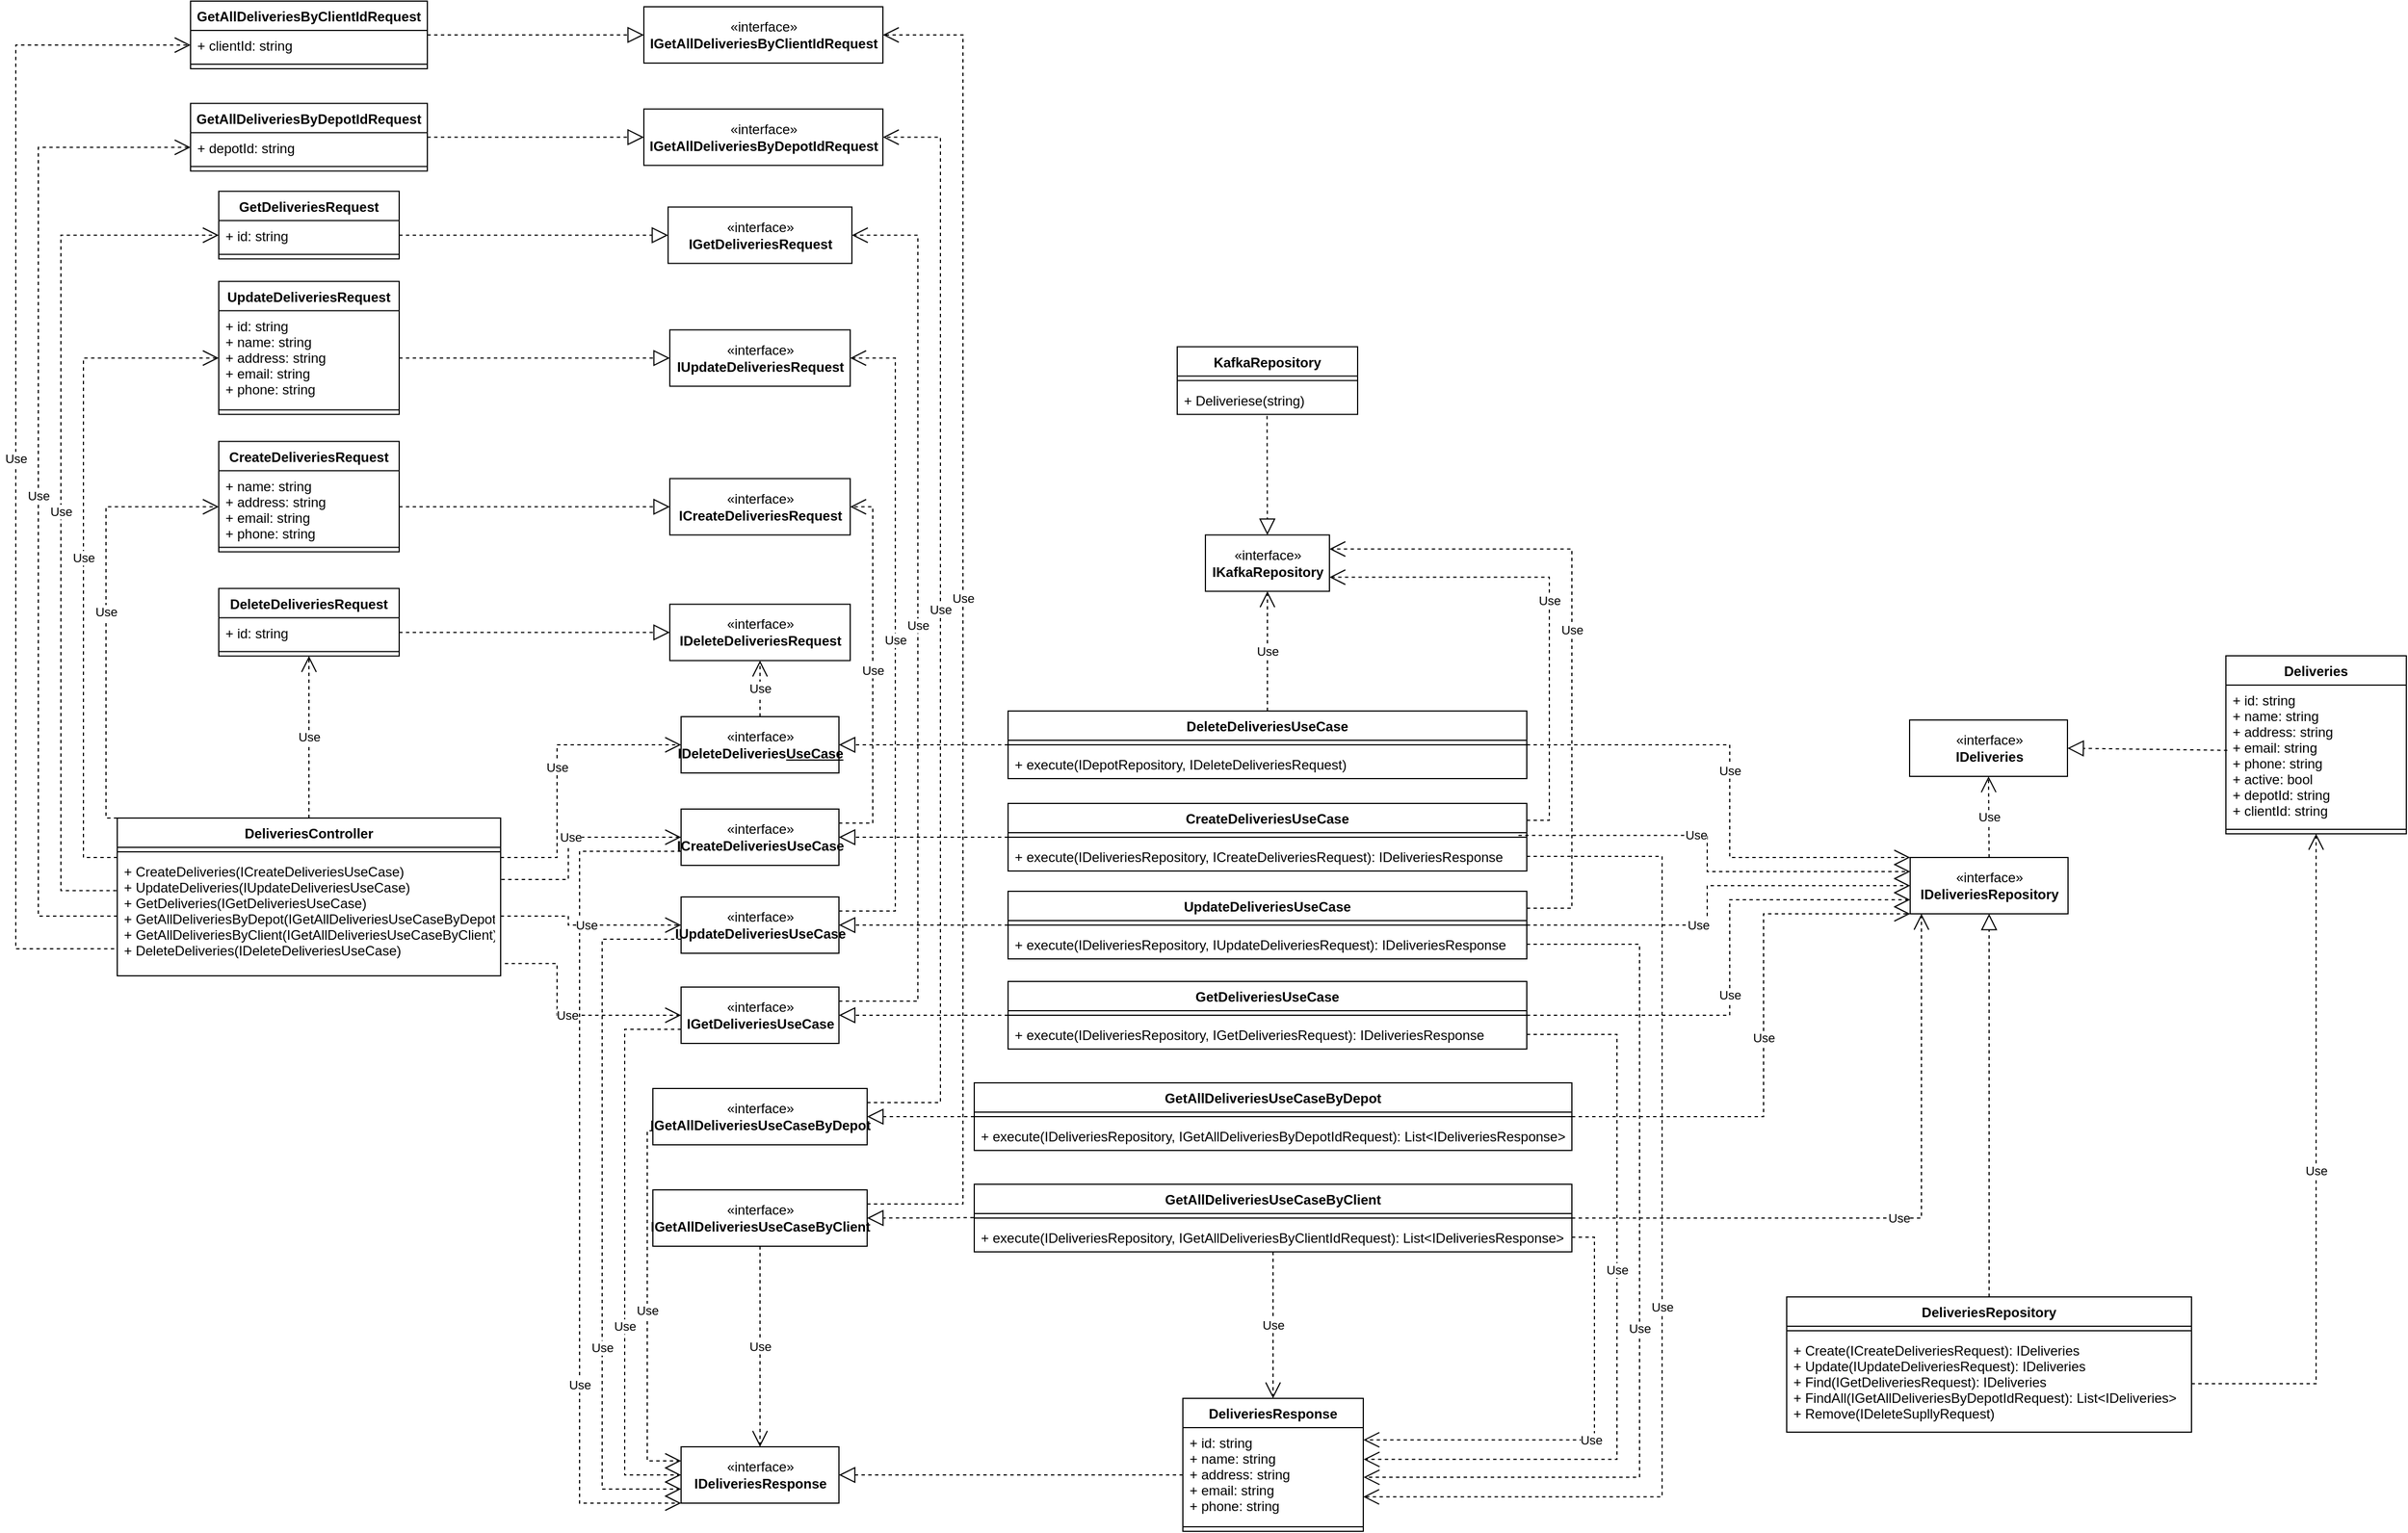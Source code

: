 <mxfile version="17.4.2" type="device"><diagram id="R9wGF6cqfLT7qbF-v_ny" name="Page-1"><mxGraphModel dx="3384" dy="4405" grid="1" gridSize="10" guides="1" tooltips="1" connect="1" arrows="1" fold="1" page="1" pageScale="1" pageWidth="827" pageHeight="1169" math="0" shadow="0"><root><mxCell id="0"/><mxCell id="1" parent="0"/><mxCell id="oBY4pIVmb3Fh3txqAVTj-1" value="" style="endArrow=block;dashed=1;endFill=0;endSize=12;html=1;rounded=0;exitX=0;exitY=0.5;exitDx=0;exitDy=0;entryX=1;entryY=0.5;entryDx=0;entryDy=0;" edge="1" parent="1" source="oBY4pIVmb3Fh3txqAVTj-48" target="oBY4pIVmb3Fh3txqAVTj-2"><mxGeometry width="160" relative="1" as="geometry"><mxPoint x="-690" y="-1157" as="sourcePoint"/><mxPoint x="-260" y="-950" as="targetPoint"/></mxGeometry></mxCell><mxCell id="oBY4pIVmb3Fh3txqAVTj-2" value="«interface»&lt;br&gt;&lt;b&gt;IDeliveriesResponse&lt;/b&gt;" style="html=1;" vertex="1" parent="1"><mxGeometry x="-890" y="-1127" width="140" height="50" as="geometry"/></mxCell><mxCell id="oBY4pIVmb3Fh3txqAVTj-3" value="" style="endArrow=block;dashed=1;endFill=0;endSize=12;html=1;rounded=0;" edge="1" parent="1" source="oBY4pIVmb3Fh3txqAVTj-10" target="oBY4pIVmb3Fh3txqAVTj-21"><mxGeometry width="160" relative="1" as="geometry"><mxPoint x="-320" y="-1560" as="sourcePoint"/><mxPoint x="-160" y="-1560" as="targetPoint"/></mxGeometry></mxCell><mxCell id="oBY4pIVmb3Fh3txqAVTj-4" value="" style="endArrow=block;dashed=1;endFill=0;endSize=12;html=1;rounded=0;" edge="1" parent="1" source="oBY4pIVmb3Fh3txqAVTj-7" target="oBY4pIVmb3Fh3txqAVTj-20"><mxGeometry width="160" relative="1" as="geometry"><mxPoint x="-670" y="-1600" as="sourcePoint"/><mxPoint x="-510" y="-1600" as="targetPoint"/></mxGeometry></mxCell><mxCell id="oBY4pIVmb3Fh3txqAVTj-5" value="" style="endArrow=block;dashed=1;endFill=0;endSize=12;html=1;rounded=0;" edge="1" parent="1" source="oBY4pIVmb3Fh3txqAVTj-13" target="oBY4pIVmb3Fh3txqAVTj-22"><mxGeometry width="160" relative="1" as="geometry"><mxPoint x="-320" y="-1560" as="sourcePoint"/><mxPoint x="-160" y="-1560" as="targetPoint"/></mxGeometry></mxCell><mxCell id="oBY4pIVmb3Fh3txqAVTj-6" value="" style="endArrow=block;dashed=1;endFill=0;endSize=12;html=1;rounded=0;" edge="1" parent="1" source="oBY4pIVmb3Fh3txqAVTj-16" target="oBY4pIVmb3Fh3txqAVTj-23"><mxGeometry width="160" relative="1" as="geometry"><mxPoint x="-320" y="-1560" as="sourcePoint"/><mxPoint x="-160" y="-1560" as="targetPoint"/></mxGeometry></mxCell><mxCell id="oBY4pIVmb3Fh3txqAVTj-7" value="CreateDeliveriesUseCase" style="swimlane;fontStyle=1;align=center;verticalAlign=top;childLayout=stackLayout;horizontal=1;startSize=26;horizontalStack=0;resizeParent=1;resizeParentMax=0;resizeLast=0;collapsible=1;marginBottom=0;" vertex="1" parent="1"><mxGeometry x="-600" y="-1698" width="460" height="60" as="geometry"/></mxCell><mxCell id="oBY4pIVmb3Fh3txqAVTj-8" value="" style="line;strokeWidth=1;fillColor=none;align=left;verticalAlign=middle;spacingTop=-1;spacingLeft=3;spacingRight=3;rotatable=0;labelPosition=right;points=[];portConstraint=eastwest;" vertex="1" parent="oBY4pIVmb3Fh3txqAVTj-7"><mxGeometry y="26" width="460" height="8" as="geometry"/></mxCell><mxCell id="oBY4pIVmb3Fh3txqAVTj-9" value="+ execute(IDeliveriesRepository, ICreateDeliveriesRequest): IDeliveriesResponse" style="text;strokeColor=none;fillColor=none;align=left;verticalAlign=top;spacingLeft=4;spacingRight=4;overflow=hidden;rotatable=0;points=[[0,0.5],[1,0.5]];portConstraint=eastwest;" vertex="1" parent="oBY4pIVmb3Fh3txqAVTj-7"><mxGeometry y="34" width="460" height="26" as="geometry"/></mxCell><mxCell id="oBY4pIVmb3Fh3txqAVTj-10" value="UpdateDeliveriesUseCase" style="swimlane;fontStyle=1;align=center;verticalAlign=top;childLayout=stackLayout;horizontal=1;startSize=26;horizontalStack=0;resizeParent=1;resizeParentMax=0;resizeLast=0;collapsible=1;marginBottom=0;" vertex="1" parent="1"><mxGeometry x="-600" y="-1620" width="460" height="60" as="geometry"/></mxCell><mxCell id="oBY4pIVmb3Fh3txqAVTj-11" value="" style="line;strokeWidth=1;fillColor=none;align=left;verticalAlign=middle;spacingTop=-1;spacingLeft=3;spacingRight=3;rotatable=0;labelPosition=right;points=[];portConstraint=eastwest;" vertex="1" parent="oBY4pIVmb3Fh3txqAVTj-10"><mxGeometry y="26" width="460" height="8" as="geometry"/></mxCell><mxCell id="oBY4pIVmb3Fh3txqAVTj-12" value="+ execute(IDeliveriesRepository, IUpdateDeliveriesRequest): IDeliveriesResponse" style="text;strokeColor=none;fillColor=none;align=left;verticalAlign=top;spacingLeft=4;spacingRight=4;overflow=hidden;rotatable=0;points=[[0,0.5],[1,0.5]];portConstraint=eastwest;" vertex="1" parent="oBY4pIVmb3Fh3txqAVTj-10"><mxGeometry y="34" width="460" height="26" as="geometry"/></mxCell><mxCell id="oBY4pIVmb3Fh3txqAVTj-13" value="GetDeliveriesUseCase" style="swimlane;fontStyle=1;align=center;verticalAlign=top;childLayout=stackLayout;horizontal=1;startSize=26;horizontalStack=0;resizeParent=1;resizeParentMax=0;resizeLast=0;collapsible=1;marginBottom=0;" vertex="1" parent="1"><mxGeometry x="-600" y="-1540" width="460" height="60" as="geometry"/></mxCell><mxCell id="oBY4pIVmb3Fh3txqAVTj-14" value="" style="line;strokeWidth=1;fillColor=none;align=left;verticalAlign=middle;spacingTop=-1;spacingLeft=3;spacingRight=3;rotatable=0;labelPosition=right;points=[];portConstraint=eastwest;" vertex="1" parent="oBY4pIVmb3Fh3txqAVTj-13"><mxGeometry y="26" width="460" height="8" as="geometry"/></mxCell><mxCell id="oBY4pIVmb3Fh3txqAVTj-15" value="+ execute(IDeliveriesRepository, IGetDeliveriesRequest): IDeliveriesResponse" style="text;strokeColor=none;fillColor=none;align=left;verticalAlign=top;spacingLeft=4;spacingRight=4;overflow=hidden;rotatable=0;points=[[0,0.5],[1,0.5]];portConstraint=eastwest;" vertex="1" parent="oBY4pIVmb3Fh3txqAVTj-13"><mxGeometry y="34" width="460" height="26" as="geometry"/></mxCell><mxCell id="oBY4pIVmb3Fh3txqAVTj-16" value="DeleteDeliveriesUseCase" style="swimlane;fontStyle=1;align=center;verticalAlign=top;childLayout=stackLayout;horizontal=1;startSize=26;horizontalStack=0;resizeParent=1;resizeParentMax=0;resizeLast=0;collapsible=1;marginBottom=0;" vertex="1" parent="1"><mxGeometry x="-600" y="-1780" width="460" height="60" as="geometry"/></mxCell><mxCell id="oBY4pIVmb3Fh3txqAVTj-17" value="" style="line;strokeWidth=1;fillColor=none;align=left;verticalAlign=middle;spacingTop=-1;spacingLeft=3;spacingRight=3;rotatable=0;labelPosition=right;points=[];portConstraint=eastwest;" vertex="1" parent="oBY4pIVmb3Fh3txqAVTj-16"><mxGeometry y="26" width="460" height="8" as="geometry"/></mxCell><mxCell id="oBY4pIVmb3Fh3txqAVTj-18" value="+ execute(IDepotRepository, IDeleteDeliveriesRequest)" style="text;strokeColor=none;fillColor=none;align=left;verticalAlign=top;spacingLeft=4;spacingRight=4;overflow=hidden;rotatable=0;points=[[0,0.5],[1,0.5]];portConstraint=eastwest;" vertex="1" parent="oBY4pIVmb3Fh3txqAVTj-16"><mxGeometry y="34" width="460" height="26" as="geometry"/></mxCell><mxCell id="oBY4pIVmb3Fh3txqAVTj-19" value="&lt;span style=&quot;color: rgba(0 , 0 , 0 , 0) ; font-family: monospace ; font-size: 0px&quot;&gt;%3CmxGraphModel%3E%3Croot%3E%3CmxCell%20id%3D%220%22%2F%3E%3CmxCell%20id%3D%221%22%20parent%3D%220%22%2F%3E%3CmxCell%20id%3D%222%22%20value%3D%22%C2%ABinterface%C2%BB%26lt%3Bbr%26gt%3B%26lt%3Bb%26gt%3BICreateDeliveriesRequest%26lt%3B%2Fb%26gt%3B%22%20style%3D%22html%3D1%3B%22%20vertex%3D%221%22%20parent%3D%221%22%3E%3CmxGeometry%20x%3D%22-1110%22%20y%3D%22-2160%22%20width%3D%22140%22%20height%3D%2250%22%20as%3D%22geometry%22%2F%3E%3C%2FmxCell%3E%3CmxCell%20id%3D%223%22%20value%3D%22%C2%ABinterface%C2%BB%26lt%3Bbr%26gt%3B%26lt%3Bb%26gt%3BIGetDeliveriesRequest%26lt%3B%2Fb%26gt%3B%22%20style%3D%22html%3D1%3B%22%20vertex%3D%221%22%20parent%3D%221%22%3E%3CmxGeometry%20x%3D%22-1110%22%20y%3D%22-2040%22%20width%3D%22140%22%20height%3D%2250%22%20as%3D%22geometry%22%2F%3E%3C%2FmxCell%3E%3CmxCell%20id%3D%224%22%20value%3D%22%C2%ABinterface%C2%BB%26lt%3Bbr%26gt%3B%26lt%3Bb%26gt%3BIUpdateDeliveriesR%26lt%3B%2Fb%26gt%3B%26lt%3Bspan%20style%3D%26quot%3Bcolor%3A%20rgba(0%20%2C%200%20%2C%200%20%2C%200)%20%3B%20font-family%3A%20monospace%20%3B%20font-size%3A%200px%26quot%3B%26gt%3B%253CmxGraphModel%253E%253Croot%253E%253CmxCell%2520id%253D%25220%2522%252F%253E%253CmxCell%2520id%253D%25221%2522%2520parent%253D%25220%2522%252F%253E%253CmxCell%2520id%253D%25222%2522%2520value%253D%2522%25C2%25ABinterface%25C2%25BB%2526lt%253Bbr%2526gt%253B%2526lt%253Bb%2526gt%253BICreateDeliveriesRequest%2526lt%253B%252Fb%2526gt%253B%2522%2520style%253D%2522html%253D1%253B%2522%2520vertex%253D%25221%2522%2520parent%253D%25221%2522%253E%253CmxGeometry%2520x%253D%2522-790%2522%2520y%253D%2522-1310%2522%2520width%253D%2522140%2522%2520height%253D%252250%2522%2520as%253D%2522geometry%2522%252F%253E%253C%252FmxCell%253E%253C%252Froot%253E%253C%252FmxGraphModel%253E%26lt%3B%2Fspan%26gt%3B%26lt%3Bb%26gt%3B%26lt%3Bbr%26gt%3Bequest%26lt%3B%2Fb%26gt%3B%22%20style%3D%22html%3D1%3B%22%20vertex%3D%221%22%20parent%3D%221%22%3E%3CmxGeometry%20x%3D%22-1110%22%20y%3D%22-2100%22%20width%3D%22140%22%20height%3D%2250%22%20as%3D%22geometry%22%2F%3E%3C%2FmxCell%3E%3CmxCell%20id%3D%225%22%20value%3D%22%C2%ABinterface%C2%BB%26lt%3Bbr%26gt%3B%26lt%3Bb%26gt%3BIDeleteDeliveriesRequest%26lt%3B%2Fb%26gt%3B%22%20style%3D%22html%3D1%3B%22%20vertex%3D%221%22%20parent%3D%221%22%3E%3CmxGeometry%20x%3D%22-1110%22%20y%3D%22-1980%22%20width%3D%22140%22%20height%3D%2250%22%20as%3D%22geometry%22%2F%3E%3C%2FmxCell%3E%3C%2Froot%3E%3C%2FmxGraphModel%3E&lt;/span&gt;" style="html=1;strokeColor=none;resizeWidth=1;resizeHeight=1;fillColor=none;part=1;connectable=0;allowArrows=0;deletable=0;" vertex="1" parent="1"><mxGeometry x="-930" y="-1790" width="230.0" height="224" as="geometry"><mxPoint y="30" as="offset"/></mxGeometry></mxCell><mxCell id="oBY4pIVmb3Fh3txqAVTj-20" value="«interface»&lt;br&gt;&lt;b&gt;ICreateDeliveriesUseCase&lt;/b&gt;" style="html=1;" vertex="1" parent="1"><mxGeometry x="-890" y="-1693" width="140" height="50" as="geometry"/></mxCell><mxCell id="oBY4pIVmb3Fh3txqAVTj-21" value="«interface»&lt;br&gt;&lt;b&gt;IUpdateDeliveriesUseCase&lt;/b&gt;&lt;span style=&quot;color: rgba(0 , 0 , 0 , 0) ; font-family: monospace ; font-size: 0px&quot;&gt;%3CmxGraphModel%3E%3Croot%3E%3CmxCell%20id%3D%220%22%2F%3E%3CmxCell%20id%3D%221%22%20parent%3D%220%22%2F%3E%3CmxCell%20id%3D%222%22%20value%3D%22%C2%ABinterface%C2%BB%26lt%3Bbr%26gt%3B%26lt%3Bb%26gt%3BICreateDeliveriesRequest%26lt%3B%2Fb%26gt%3B%22%20style%3D%22html%3D1%3B%22%20vertex%3D%221%22%20parent%3D%221%22%3E%3CmxGeometry%20x%3D%22-790%22%20y%3D%22-1310%22%20width%3D%22140%22%20height%3D%2250%22%20as%3D%22geometry%22%2F%3E%3C%2FmxCell%3E%3C%2Froot%3E%3C%2FmxGraphMom&lt;/span&gt;&lt;b&gt;&lt;br&gt;&lt;/b&gt;" style="html=1;" vertex="1" parent="1"><mxGeometry x="-890" y="-1615" width="140" height="50" as="geometry"/></mxCell><mxCell id="oBY4pIVmb3Fh3txqAVTj-22" value="«interface»&lt;br&gt;&lt;b&gt;IGetDeliveriesUseCase&lt;/b&gt;" style="html=1;" vertex="1" parent="1"><mxGeometry x="-890" y="-1535" width="140" height="50" as="geometry"/></mxCell><mxCell id="oBY4pIVmb3Fh3txqAVTj-23" value="«interface»&lt;br&gt;&lt;b&gt;IDeleteDeliveries&lt;u&gt;UseCase&lt;/u&gt;&lt;/b&gt;" style="html=1;" vertex="1" parent="1"><mxGeometry x="-890" y="-1775" width="140" height="50" as="geometry"/></mxCell><mxCell id="oBY4pIVmb3Fh3txqAVTj-24" value="Use" style="endArrow=open;endSize=12;dashed=1;html=1;rounded=0;exitX=0;exitY=0.75;exitDx=0;exitDy=0;edgeStyle=elbowEdgeStyle;entryX=0;entryY=1;entryDx=0;entryDy=0;" edge="1" parent="1" source="oBY4pIVmb3Fh3txqAVTj-20" target="oBY4pIVmb3Fh3txqAVTj-2"><mxGeometry x="0.485" width="160" relative="1" as="geometry"><mxPoint x="-1170" y="-1640" as="sourcePoint"/><mxPoint x="-920" y="-1250" as="targetPoint"/><Array as="points"><mxPoint x="-980" y="-1610"/><mxPoint x="-970" y="-1390"/><mxPoint x="-900" y="-1210"/><mxPoint x="-920" y="-1420"/><mxPoint x="-910" y="-1660"/><mxPoint x="-900" y="-1680"/><mxPoint x="-890" y="-1560"/></Array><mxPoint as="offset"/></mxGeometry></mxCell><mxCell id="oBY4pIVmb3Fh3txqAVTj-25" value="Use" style="endArrow=open;endSize=12;dashed=1;html=1;rounded=0;exitX=0;exitY=0.75;exitDx=0;exitDy=0;edgeStyle=elbowEdgeStyle;entryX=0;entryY=0.75;entryDx=0;entryDy=0;" edge="1" parent="1" source="oBY4pIVmb3Fh3txqAVTj-21" target="oBY4pIVmb3Fh3txqAVTj-2"><mxGeometry x="0.376" width="160" relative="1" as="geometry"><mxPoint x="-1030" y="-1450" as="sourcePoint"/><mxPoint x="-940" y="-1230" as="targetPoint"/><Array as="points"><mxPoint x="-960" y="-1370"/><mxPoint x="-950" y="-1400"/><mxPoint x="-940" y="-1440"/><mxPoint x="-940" y="-1410"/><mxPoint x="-920" y="-1490"/><mxPoint x="-910" y="-1519"/></Array><mxPoint as="offset"/></mxGeometry></mxCell><mxCell id="oBY4pIVmb3Fh3txqAVTj-26" value="Use" style="endArrow=open;endSize=12;dashed=1;html=1;rounded=0;exitX=0;exitY=0.75;exitDx=0;exitDy=0;edgeStyle=elbowEdgeStyle;entryX=0;entryY=0.5;entryDx=0;entryDy=0;" edge="1" parent="1" source="oBY4pIVmb3Fh3txqAVTj-22" target="oBY4pIVmb3Fh3txqAVTj-2"><mxGeometry x="0.264" width="160" relative="1" as="geometry"><mxPoint x="-1030" y="-1450" as="sourcePoint"/><mxPoint x="-960" y="-1180" as="targetPoint"/><Array as="points"><mxPoint x="-940" y="-1210"/><mxPoint x="-930" y="-1370"/><mxPoint x="-920" y="-1390"/><mxPoint x="-820" y="-1370"/><mxPoint x="-930" y="-1390"/><mxPoint x="-960" y="-1380"/><mxPoint x="-980" y="-1400"/><mxPoint x="-940" y="-1480"/><mxPoint x="-930" y="-1480"/></Array><mxPoint as="offset"/></mxGeometry></mxCell><mxCell id="oBY4pIVmb3Fh3txqAVTj-27" value="Use" style="endArrow=open;endSize=12;dashed=1;html=1;rounded=0;exitX=0.984;exitY=0.3;exitDx=0;exitDy=0;entryX=0;entryY=0.25;entryDx=0;entryDy=0;edgeStyle=elbowEdgeStyle;exitPerimeter=0;" edge="1" parent="1" source="oBY4pIVmb3Fh3txqAVTj-8" target="oBY4pIVmb3Fh3txqAVTj-74"><mxGeometry x="-0.17" width="160" relative="1" as="geometry"><mxPoint x="-320" y="-1650" as="sourcePoint"/><mxPoint x="-160" y="-1650" as="targetPoint"/><Array as="points"><mxPoint x="20" y="-1650"/><mxPoint x="20" y="-1720"/></Array><mxPoint as="offset"/></mxGeometry></mxCell><mxCell id="oBY4pIVmb3Fh3txqAVTj-28" value="Use" style="endArrow=open;endSize=12;dashed=1;html=1;rounded=0;exitX=1;exitY=0.5;exitDx=0;exitDy=0;entryX=0;entryY=0.5;entryDx=0;entryDy=0;edgeStyle=elbowEdgeStyle;" edge="1" parent="1" source="oBY4pIVmb3Fh3txqAVTj-10" target="oBY4pIVmb3Fh3txqAVTj-74"><mxGeometry x="-0.193" width="160" relative="1" as="geometry"><mxPoint x="-310" y="-1640" as="sourcePoint"/><mxPoint x="-150" y="-1640" as="targetPoint"/><Array as="points"><mxPoint x="20" y="-1610"/></Array><mxPoint as="offset"/></mxGeometry></mxCell><mxCell id="oBY4pIVmb3Fh3txqAVTj-29" value="Use" style="endArrow=open;endSize=12;dashed=1;html=1;rounded=0;exitX=1;exitY=0.5;exitDx=0;exitDy=0;entryX=0;entryY=0.75;entryDx=0;entryDy=0;edgeStyle=elbowEdgeStyle;" edge="1" parent="1" source="oBY4pIVmb3Fh3txqAVTj-13" target="oBY4pIVmb3Fh3txqAVTj-74"><mxGeometry x="-0.104" width="160" relative="1" as="geometry"><mxPoint x="-300" y="-1630" as="sourcePoint"/><mxPoint x="-140" y="-1630" as="targetPoint"/><Array as="points"><mxPoint x="40" y="-1540"/><mxPoint x="-10" y="-1620"/><mxPoint x="-260" y="-1620"/></Array><mxPoint as="offset"/></mxGeometry></mxCell><mxCell id="oBY4pIVmb3Fh3txqAVTj-30" value="Use" style="endArrow=open;endSize=12;dashed=1;html=1;rounded=0;edgeStyle=elbowEdgeStyle;exitX=1;exitY=0.5;exitDx=0;exitDy=0;entryX=0;entryY=0;entryDx=0;entryDy=0;" edge="1" parent="1" source="oBY4pIVmb3Fh3txqAVTj-16" target="oBY4pIVmb3Fh3txqAVTj-74"><mxGeometry x="-0.08" width="160" relative="1" as="geometry"><mxPoint x="-280" y="-1550" as="sourcePoint"/><mxPoint x="150" y="-1750" as="targetPoint"/><Array as="points"><mxPoint x="40" y="-1690"/><mxPoint x="30" y="-1560"/></Array><mxPoint as="offset"/></mxGeometry></mxCell><mxCell id="oBY4pIVmb3Fh3txqAVTj-31" value="DeleteDeliveriesRequest" style="swimlane;fontStyle=1;align=center;verticalAlign=top;childLayout=stackLayout;horizontal=1;startSize=26;horizontalStack=0;resizeParent=1;resizeParentMax=0;resizeLast=0;collapsible=1;marginBottom=0;" vertex="1" parent="1"><mxGeometry x="-1300" y="-1888.75" width="160" height="60" as="geometry"/></mxCell><mxCell id="oBY4pIVmb3Fh3txqAVTj-32" value="+ id: string" style="text;strokeColor=none;fillColor=none;align=left;verticalAlign=top;spacingLeft=4;spacingRight=4;overflow=hidden;rotatable=0;points=[[0,0.5],[1,0.5]];portConstraint=eastwest;" vertex="1" parent="oBY4pIVmb3Fh3txqAVTj-31"><mxGeometry y="26" width="160" height="26" as="geometry"/></mxCell><mxCell id="oBY4pIVmb3Fh3txqAVTj-33" value="" style="line;strokeWidth=1;fillColor=none;align=left;verticalAlign=middle;spacingTop=-1;spacingLeft=3;spacingRight=3;rotatable=0;labelPosition=right;points=[];portConstraint=eastwest;" vertex="1" parent="oBY4pIVmb3Fh3txqAVTj-31"><mxGeometry y="52" width="160" height="8" as="geometry"/></mxCell><mxCell id="oBY4pIVmb3Fh3txqAVTj-34" style="edgeStyle=elbowEdgeStyle;rounded=0;orthogonalLoop=1;jettySize=auto;html=1;exitX=0.5;exitY=0;exitDx=0;exitDy=0;" edge="1" parent="1" source="oBY4pIVmb3Fh3txqAVTj-31" target="oBY4pIVmb3Fh3txqAVTj-31"><mxGeometry relative="1" as="geometry"/></mxCell><mxCell id="oBY4pIVmb3Fh3txqAVTj-35" value="GetDeliveriesRequest" style="swimlane;fontStyle=1;align=center;verticalAlign=top;childLayout=stackLayout;horizontal=1;startSize=26;horizontalStack=0;resizeParent=1;resizeParentMax=0;resizeLast=0;collapsible=1;marginBottom=0;" vertex="1" parent="1"><mxGeometry x="-1300" y="-2241.25" width="160" height="60" as="geometry"/></mxCell><mxCell id="oBY4pIVmb3Fh3txqAVTj-36" value="+ id: string" style="text;strokeColor=none;fillColor=none;align=left;verticalAlign=top;spacingLeft=4;spacingRight=4;overflow=hidden;rotatable=0;points=[[0,0.5],[1,0.5]];portConstraint=eastwest;" vertex="1" parent="oBY4pIVmb3Fh3txqAVTj-35"><mxGeometry y="26" width="160" height="26" as="geometry"/></mxCell><mxCell id="oBY4pIVmb3Fh3txqAVTj-37" value="" style="line;strokeWidth=1;fillColor=none;align=left;verticalAlign=middle;spacingTop=-1;spacingLeft=3;spacingRight=3;rotatable=0;labelPosition=right;points=[];portConstraint=eastwest;" vertex="1" parent="oBY4pIVmb3Fh3txqAVTj-35"><mxGeometry y="52" width="160" height="8" as="geometry"/></mxCell><mxCell id="oBY4pIVmb3Fh3txqAVTj-38" value="UpdateDeliveriesRequest" style="swimlane;fontStyle=1;align=center;verticalAlign=top;childLayout=stackLayout;horizontal=1;startSize=26;horizontalStack=0;resizeParent=1;resizeParentMax=0;resizeLast=0;collapsible=1;marginBottom=0;" vertex="1" parent="1"><mxGeometry x="-1300" y="-2161.25" width="160" height="118" as="geometry"/></mxCell><mxCell id="oBY4pIVmb3Fh3txqAVTj-39" value="+ id: string&#10;+ name: string&#10;+ address: string&#10;+ email: string&#10;+ phone: string" style="text;strokeColor=none;fillColor=none;align=left;verticalAlign=top;spacingLeft=4;spacingRight=4;overflow=hidden;rotatable=0;points=[[0,0.5],[1,0.5]];portConstraint=eastwest;" vertex="1" parent="oBY4pIVmb3Fh3txqAVTj-38"><mxGeometry y="26" width="160" height="84" as="geometry"/></mxCell><mxCell id="oBY4pIVmb3Fh3txqAVTj-40" value="" style="line;strokeWidth=1;fillColor=none;align=left;verticalAlign=middle;spacingTop=-1;spacingLeft=3;spacingRight=3;rotatable=0;labelPosition=right;points=[];portConstraint=eastwest;" vertex="1" parent="oBY4pIVmb3Fh3txqAVTj-38"><mxGeometry y="110" width="160" height="8" as="geometry"/></mxCell><mxCell id="oBY4pIVmb3Fh3txqAVTj-41" value="CreateDeliveriesRequest" style="swimlane;fontStyle=1;align=center;verticalAlign=top;childLayout=stackLayout;horizontal=1;startSize=26;horizontalStack=0;resizeParent=1;resizeParentMax=0;resizeLast=0;collapsible=1;marginBottom=0;" vertex="1" parent="1"><mxGeometry x="-1300" y="-2019.25" width="160" height="98" as="geometry"/></mxCell><mxCell id="oBY4pIVmb3Fh3txqAVTj-42" value="+ name: string&#10;+ address: string&#10;+ email: string&#10;+ phone: string" style="text;strokeColor=none;fillColor=none;align=left;verticalAlign=top;spacingLeft=4;spacingRight=4;overflow=hidden;rotatable=0;points=[[0,0.5],[1,0.5]];portConstraint=eastwest;" vertex="1" parent="oBY4pIVmb3Fh3txqAVTj-41"><mxGeometry y="26" width="160" height="64" as="geometry"/></mxCell><mxCell id="oBY4pIVmb3Fh3txqAVTj-43" value="" style="line;strokeWidth=1;fillColor=none;align=left;verticalAlign=middle;spacingTop=-1;spacingLeft=3;spacingRight=3;rotatable=0;labelPosition=right;points=[];portConstraint=eastwest;" vertex="1" parent="oBY4pIVmb3Fh3txqAVTj-41"><mxGeometry y="90" width="160" height="8" as="geometry"/></mxCell><mxCell id="oBY4pIVmb3Fh3txqAVTj-44" value="Use" style="endArrow=open;endSize=12;dashed=1;html=1;rounded=0;exitX=1;exitY=0.5;exitDx=0;exitDy=0;entryX=1.002;entryY=0.335;entryDx=0;entryDy=0;edgeStyle=elbowEdgeStyle;entryPerimeter=0;" edge="1" parent="1" source="oBY4pIVmb3Fh3txqAVTj-15" target="oBY4pIVmb3Fh3txqAVTj-48"><mxGeometry x="-0.153" width="160" relative="1" as="geometry"><mxPoint x="-460" y="-1450" as="sourcePoint"/><mxPoint x="-520" y="-1392" as="targetPoint"/><Array as="points"><mxPoint x="-60" y="-1280"/><mxPoint x="-100" y="-1440"/><mxPoint x="-90" y="-1460"/><mxPoint x="-110" y="-1380"/><mxPoint x="-500" y="-1440"/><mxPoint x="-490" y="-1490"/></Array><mxPoint as="offset"/></mxGeometry></mxCell><mxCell id="oBY4pIVmb3Fh3txqAVTj-45" value="Use" style="endArrow=open;endSize=12;dashed=1;html=1;rounded=0;exitX=1;exitY=0.5;exitDx=0;exitDy=0;entryX=1.002;entryY=0.524;entryDx=0;entryDy=0;edgeStyle=elbowEdgeStyle;entryPerimeter=0;" edge="1" parent="1" source="oBY4pIVmb3Fh3txqAVTj-12" target="oBY4pIVmb3Fh3txqAVTj-48"><mxGeometry x="0.077" width="160" relative="1" as="geometry"><mxPoint x="-530" y="-1530" as="sourcePoint"/><mxPoint x="-520" y="-1377" as="targetPoint"/><Array as="points"><mxPoint x="-40" y="-1280"/><mxPoint x="-80" y="-1550"/><mxPoint x="-100" y="-1550"/><mxPoint x="-110" y="-1400"/><mxPoint x="-120" y="-1430"/><mxPoint x="-130" y="-1470"/><mxPoint x="-470" y="-1490"/></Array><mxPoint as="offset"/></mxGeometry></mxCell><mxCell id="oBY4pIVmb3Fh3txqAVTj-46" value="Use" style="endArrow=open;endSize=12;dashed=1;html=1;rounded=0;exitX=1;exitY=0.5;exitDx=0;exitDy=0;entryX=1;entryY=0.731;entryDx=0;entryDy=0;edgeStyle=elbowEdgeStyle;entryPerimeter=0;" edge="1" parent="1" source="oBY4pIVmb3Fh3txqAVTj-9" target="oBY4pIVmb3Fh3txqAVTj-48"><mxGeometry x="0.093" width="160" relative="1" as="geometry"><mxPoint x="-390" y="-1460" as="sourcePoint"/><mxPoint x="-520" y="-1369.5" as="targetPoint"/><Array as="points"><mxPoint x="-20" y="-1280"/><mxPoint x="10" y="-1280"/><mxPoint x="-60" y="-1460"/><mxPoint x="-80" y="-1470"/><mxPoint x="-100" y="-1620"/><mxPoint x="-240" y="-1550"/><mxPoint x="-450" y="-1540"/></Array><mxPoint y="-1" as="offset"/></mxGeometry></mxCell><mxCell id="oBY4pIVmb3Fh3txqAVTj-47" value="DeliveriesResponse" style="swimlane;fontStyle=1;align=center;verticalAlign=top;childLayout=stackLayout;horizontal=1;startSize=26;horizontalStack=0;resizeParent=1;resizeParentMax=0;resizeLast=0;collapsible=1;marginBottom=0;" vertex="1" parent="1"><mxGeometry x="-445" y="-1170" width="160" height="118" as="geometry"/></mxCell><mxCell id="oBY4pIVmb3Fh3txqAVTj-48" value="+ id: string&#10;+ name: string&#10;+ address: string&#10;+ email: string&#10;+ phone: string" style="text;strokeColor=none;fillColor=none;align=left;verticalAlign=top;spacingLeft=4;spacingRight=4;overflow=hidden;rotatable=0;points=[[0,0.5],[1,0.5]];portConstraint=eastwest;" vertex="1" parent="oBY4pIVmb3Fh3txqAVTj-47"><mxGeometry y="26" width="160" height="84" as="geometry"/></mxCell><mxCell id="oBY4pIVmb3Fh3txqAVTj-49" value="" style="line;strokeWidth=1;fillColor=none;align=left;verticalAlign=middle;spacingTop=-1;spacingLeft=3;spacingRight=3;rotatable=0;labelPosition=right;points=[];portConstraint=eastwest;" vertex="1" parent="oBY4pIVmb3Fh3txqAVTj-47"><mxGeometry y="110" width="160" height="8" as="geometry"/></mxCell><mxCell id="oBY4pIVmb3Fh3txqAVTj-50" value="Use" style="endArrow=open;endSize=12;dashed=1;html=1;rounded=0;exitX=0.5;exitY=0;exitDx=0;exitDy=0;entryX=0.5;entryY=1;entryDx=0;entryDy=0;" edge="1" parent="1" source="oBY4pIVmb3Fh3txqAVTj-74" target="oBY4pIVmb3Fh3txqAVTj-75"><mxGeometry width="160" relative="1" as="geometry"><mxPoint x="-8.5" y="-1750" as="sourcePoint"/><mxPoint y="-1830" as="targetPoint"/></mxGeometry></mxCell><mxCell id="oBY4pIVmb3Fh3txqAVTj-51" value="«interface»&lt;br&gt;&lt;b&gt;IDeleteDeliveriesRequest&lt;/b&gt;" style="html=1;" vertex="1" parent="1"><mxGeometry x="-900" y="-1874.75" width="160" height="50" as="geometry"/></mxCell><mxCell id="oBY4pIVmb3Fh3txqAVTj-52" value="«interface»&lt;br&gt;&lt;b&gt;ICreateDeliveriesRequest&lt;/b&gt;" style="html=1;" vertex="1" parent="1"><mxGeometry x="-900" y="-1986.25" width="160" height="50" as="geometry"/></mxCell><mxCell id="oBY4pIVmb3Fh3txqAVTj-53" value="«interface»&lt;br&gt;&lt;b&gt;IUpdateDeliveriesR&lt;/b&gt;&lt;span style=&quot;color: rgba(0 , 0 , 0 , 0) ; font-family: monospace ; font-size: 0px&quot;&gt;3CmxGraphModel%3E%3Croot%3E%3CmxCell%20id%3D%220%22%2F%3E%3CmxCell%20id%3D%221%22%20parent%3D%220%22%2F%3E%3CmxCell%20id%3D%222%22%20value%3D%22%C2%ABinterface%C2%BB%26lt%3Bbr%26gt%3B%26lt%3Bb%26gt%3BICreateDeliveriesRequest%26lt%3B%2Fb%26gt%3B%22%20style%3D%22html%3D1%3B%22%20vertex%3D%221%22%20parent%3D%221%22%3E%3CmxGeometry%20x%3D%22-790%22%20y%3D%22-1310%22%20width%3D%22140%22%20height%3D%2250%22%20as%3D%22geometry%22%2F%3E%3C%2FmxCell%3E%3C%2Froot%3E%3C%2FmxGraphModel%3E&lt;/span&gt;&lt;b&gt;equest&lt;/b&gt;" style="html=1;" vertex="1" parent="1"><mxGeometry x="-900" y="-2118.25" width="160" height="50" as="geometry"/></mxCell><mxCell id="oBY4pIVmb3Fh3txqAVTj-54" value="«interface»&lt;br&gt;&lt;b&gt;IGetDeliveriesRequest&lt;/b&gt;" style="html=1;" vertex="1" parent="1"><mxGeometry x="-901.5" y="-2227.25" width="163" height="50" as="geometry"/></mxCell><mxCell id="oBY4pIVmb3Fh3txqAVTj-55" value="Use" style="endArrow=open;endSize=12;dashed=1;html=1;rounded=0;entryX=0.5;entryY=1;entryDx=0;entryDy=0;exitX=0.5;exitY=0;exitDx=0;exitDy=0;" edge="1" parent="1" source="oBY4pIVmb3Fh3txqAVTj-23" target="oBY4pIVmb3Fh3txqAVTj-51"><mxGeometry width="160" relative="1" as="geometry"><mxPoint x="-820" y="-1820" as="sourcePoint"/><mxPoint x="-660" y="-1820" as="targetPoint"/></mxGeometry></mxCell><mxCell id="oBY4pIVmb3Fh3txqAVTj-56" value="DeliveriesController" style="swimlane;fontStyle=1;align=center;verticalAlign=top;childLayout=stackLayout;horizontal=1;startSize=26;horizontalStack=0;resizeParent=1;resizeParentMax=0;resizeLast=0;collapsible=1;marginBottom=0;" vertex="1" parent="1"><mxGeometry x="-1390" y="-1685" width="340" height="140" as="geometry"/></mxCell><mxCell id="oBY4pIVmb3Fh3txqAVTj-57" value="" style="line;strokeWidth=1;fillColor=none;align=left;verticalAlign=middle;spacingTop=-1;spacingLeft=3;spacingRight=3;rotatable=0;labelPosition=right;points=[];portConstraint=eastwest;" vertex="1" parent="oBY4pIVmb3Fh3txqAVTj-56"><mxGeometry y="26" width="340" height="8" as="geometry"/></mxCell><mxCell id="oBY4pIVmb3Fh3txqAVTj-58" value="+ CreateDeliveries(ICreateDeliveriesUseCase)&#10;+ UpdateDeliveries(IUpdateDeliveriesUseCase)&#10;+ GetDeliveries(IGetDeliveriesUseCase)&#10;+ GetAllDeliveriesByDepot(IGetAllDeliveriesUseCaseByDepot)&#10;+ GetAllDeliveriesByClient(IGetAllDeliveriesUseCaseByClient)&#10;+ DeleteDeliveries(IDeleteDeliveriesUseCase)" style="text;strokeColor=none;fillColor=none;align=left;verticalAlign=top;spacingLeft=4;spacingRight=4;overflow=hidden;rotatable=0;points=[[0,0.5],[1,0.5]];portConstraint=eastwest;" vertex="1" parent="oBY4pIVmb3Fh3txqAVTj-56"><mxGeometry y="34" width="340" height="106" as="geometry"/></mxCell><mxCell id="oBY4pIVmb3Fh3txqAVTj-59" value="" style="endArrow=block;dashed=1;endFill=0;endSize=12;html=1;rounded=0;entryX=0;entryY=0.5;entryDx=0;entryDy=0;" edge="1" parent="1" source="oBY4pIVmb3Fh3txqAVTj-36" target="oBY4pIVmb3Fh3txqAVTj-54"><mxGeometry width="160" relative="1" as="geometry"><mxPoint x="-1110" y="-2221.25" as="sourcePoint"/><mxPoint x="-950" y="-2221.25" as="targetPoint"/></mxGeometry></mxCell><mxCell id="oBY4pIVmb3Fh3txqAVTj-60" value="" style="endArrow=block;dashed=1;endFill=0;endSize=12;html=1;rounded=0;exitX=1;exitY=0.5;exitDx=0;exitDy=0;entryX=0;entryY=0.5;entryDx=0;entryDy=0;" edge="1" parent="1" source="oBY4pIVmb3Fh3txqAVTj-39" target="oBY4pIVmb3Fh3txqAVTj-53"><mxGeometry width="160" relative="1" as="geometry"><mxPoint x="-1090" y="-2091.25" as="sourcePoint"/><mxPoint x="-930" y="-2091.25" as="targetPoint"/></mxGeometry></mxCell><mxCell id="oBY4pIVmb3Fh3txqAVTj-61" value="" style="endArrow=block;dashed=1;endFill=0;endSize=12;html=1;rounded=0;exitX=1;exitY=0.5;exitDx=0;exitDy=0;entryX=0;entryY=0.5;entryDx=0;entryDy=0;" edge="1" parent="1" source="oBY4pIVmb3Fh3txqAVTj-42" target="oBY4pIVmb3Fh3txqAVTj-52"><mxGeometry width="160" relative="1" as="geometry"><mxPoint x="-1260" y="-2011.25" as="sourcePoint"/><mxPoint x="-1100" y="-2011.25" as="targetPoint"/></mxGeometry></mxCell><mxCell id="oBY4pIVmb3Fh3txqAVTj-62" value="" style="endArrow=block;dashed=1;endFill=0;endSize=12;html=1;rounded=0;exitX=1;exitY=0.5;exitDx=0;exitDy=0;" edge="1" parent="1" source="oBY4pIVmb3Fh3txqAVTj-32" target="oBY4pIVmb3Fh3txqAVTj-51"><mxGeometry width="160" relative="1" as="geometry"><mxPoint x="-1120" y="-1841.25" as="sourcePoint"/><mxPoint x="-960" y="-1841.25" as="targetPoint"/></mxGeometry></mxCell><mxCell id="oBY4pIVmb3Fh3txqAVTj-63" value="Use" style="endArrow=open;endSize=12;dashed=1;html=1;rounded=0;exitX=1;exitY=0.25;exitDx=0;exitDy=0;entryX=1;entryY=0.5;entryDx=0;entryDy=0;edgeStyle=elbowEdgeStyle;" edge="1" parent="1" source="oBY4pIVmb3Fh3txqAVTj-20" target="oBY4pIVmb3Fh3txqAVTj-52"><mxGeometry width="160" relative="1" as="geometry"><mxPoint x="-620" y="-1860" as="sourcePoint"/><mxPoint x="-460" y="-1860" as="targetPoint"/><Array as="points"><mxPoint x="-720" y="-1850"/></Array></mxGeometry></mxCell><mxCell id="oBY4pIVmb3Fh3txqAVTj-64" value="Use" style="endArrow=open;endSize=12;dashed=1;html=1;rounded=0;exitX=1;exitY=0.25;exitDx=0;exitDy=0;entryX=1;entryY=0.5;entryDx=0;entryDy=0;edgeStyle=elbowEdgeStyle;" edge="1" parent="1" source="oBY4pIVmb3Fh3txqAVTj-21" target="oBY4pIVmb3Fh3txqAVTj-53"><mxGeometry width="160" relative="1" as="geometry"><mxPoint x="-550" y="-1870" as="sourcePoint"/><mxPoint x="-390" y="-1870" as="targetPoint"/><Array as="points"><mxPoint x="-700" y="-1920"/><mxPoint x="-690" y="-1877"/></Array></mxGeometry></mxCell><mxCell id="oBY4pIVmb3Fh3txqAVTj-65" value="Use" style="endArrow=open;endSize=12;dashed=1;html=1;rounded=0;exitX=1;exitY=0.25;exitDx=0;exitDy=0;entryX=1;entryY=0.5;entryDx=0;entryDy=0;edgeStyle=elbowEdgeStyle;" edge="1" parent="1" source="oBY4pIVmb3Fh3txqAVTj-22" target="oBY4pIVmb3Fh3txqAVTj-54"><mxGeometry width="160" relative="1" as="geometry"><mxPoint x="-560" y="-1910" as="sourcePoint"/><mxPoint x="-400" y="-1910" as="targetPoint"/><Array as="points"><mxPoint x="-680" y="-1920"/><mxPoint x="-670" y="-1920"/><mxPoint x="-660" y="-1890"/></Array></mxGeometry></mxCell><mxCell id="oBY4pIVmb3Fh3txqAVTj-66" value="Use" style="endArrow=open;endSize=12;dashed=1;html=1;rounded=0;exitX=0.5;exitY=0;exitDx=0;exitDy=0;entryX=0.5;entryY=1;entryDx=0;entryDy=0;" edge="1" parent="1" source="oBY4pIVmb3Fh3txqAVTj-56" target="oBY4pIVmb3Fh3txqAVTj-31"><mxGeometry width="160" relative="1" as="geometry"><mxPoint x="-1280" y="-1760" as="sourcePoint"/><mxPoint x="-1120" y="-1760" as="targetPoint"/></mxGeometry></mxCell><mxCell id="oBY4pIVmb3Fh3txqAVTj-67" value="Use" style="endArrow=open;endSize=12;dashed=1;html=1;rounded=0;exitX=0;exitY=0;exitDx=0;exitDy=0;entryX=0;entryY=0.5;entryDx=0;entryDy=0;edgeStyle=elbowEdgeStyle;" edge="1" parent="1" source="oBY4pIVmb3Fh3txqAVTj-56" target="oBY4pIVmb3Fh3txqAVTj-42"><mxGeometry width="160" relative="1" as="geometry"><mxPoint x="-1430" y="-1770" as="sourcePoint"/><mxPoint x="-1270" y="-1770" as="targetPoint"/><Array as="points"><mxPoint x="-1400" y="-1820"/><mxPoint x="-1360" y="-1840"/><mxPoint x="-1350" y="-1760"/><mxPoint x="-1340" y="-1830"/></Array></mxGeometry></mxCell><mxCell id="oBY4pIVmb3Fh3txqAVTj-68" value="Use" style="endArrow=open;endSize=12;dashed=1;html=1;rounded=0;entryX=0;entryY=0.5;entryDx=0;entryDy=0;edgeStyle=elbowEdgeStyle;exitX=0;exitY=0.25;exitDx=0;exitDy=0;" edge="1" parent="1" source="oBY4pIVmb3Fh3txqAVTj-56" target="oBY4pIVmb3Fh3txqAVTj-39"><mxGeometry width="160" relative="1" as="geometry"><mxPoint x="-1310" y="-1637" as="sourcePoint"/><mxPoint x="-1330" y="-1580" as="targetPoint"/><Array as="points"><mxPoint x="-1420" y="-1990"/><mxPoint x="-1410" y="-1730"/><mxPoint x="-1400" y="-1800"/><mxPoint x="-1380" y="-1890"/></Array></mxGeometry></mxCell><mxCell id="oBY4pIVmb3Fh3txqAVTj-69" value="Use" style="endArrow=open;endSize=12;dashed=1;html=1;rounded=0;entryX=0;entryY=0.5;entryDx=0;entryDy=0;exitX=-0.002;exitY=0.286;exitDx=0;exitDy=0;edgeStyle=elbowEdgeStyle;exitPerimeter=0;" edge="1" parent="1" source="oBY4pIVmb3Fh3txqAVTj-58" target="oBY4pIVmb3Fh3txqAVTj-36"><mxGeometry width="160" relative="1" as="geometry"><mxPoint x="-1400" y="-1580" as="sourcePoint"/><mxPoint x="-1240" y="-1580" as="targetPoint"/><Array as="points"><mxPoint x="-1440" y="-1990"/><mxPoint x="-1430" y="-1720"/><mxPoint x="-1420" y="-1820"/><mxPoint x="-1400" y="-1760"/><mxPoint x="-1390" y="-1930"/></Array></mxGeometry></mxCell><mxCell id="oBY4pIVmb3Fh3txqAVTj-70" value="Use" style="endArrow=open;endSize=12;dashed=1;html=1;rounded=0;exitX=1;exitY=0.25;exitDx=0;exitDy=0;entryX=0;entryY=0.5;entryDx=0;entryDy=0;edgeStyle=elbowEdgeStyle;" edge="1" parent="1" source="oBY4pIVmb3Fh3txqAVTj-56" target="oBY4pIVmb3Fh3txqAVTj-23"><mxGeometry width="160" relative="1" as="geometry"><mxPoint x="-1140" y="-1550" as="sourcePoint"/><mxPoint x="-980" y="-1550" as="targetPoint"/><Array as="points"><mxPoint x="-1000" y="-1700"/><mxPoint x="-1090" y="-1700"/></Array></mxGeometry></mxCell><mxCell id="oBY4pIVmb3Fh3txqAVTj-71" value="Use" style="endArrow=open;endSize=12;dashed=1;html=1;rounded=0;exitX=1.002;exitY=0.193;exitDx=0;exitDy=0;entryX=0;entryY=0.5;entryDx=0;entryDy=0;edgeStyle=elbowEdgeStyle;exitPerimeter=0;" edge="1" parent="1" source="oBY4pIVmb3Fh3txqAVTj-58" target="oBY4pIVmb3Fh3txqAVTj-20"><mxGeometry width="160" relative="1" as="geometry"><mxPoint x="-1150" y="-1637" as="sourcePoint"/><mxPoint x="-980" y="-1540" as="targetPoint"/><Array as="points"><mxPoint x="-990" y="-1640"/></Array></mxGeometry></mxCell><mxCell id="oBY4pIVmb3Fh3txqAVTj-72" value="Use" style="endArrow=open;endSize=12;dashed=1;html=1;rounded=0;entryX=0;entryY=0.5;entryDx=0;entryDy=0;edgeStyle=elbowEdgeStyle;exitX=1;exitY=0.5;exitDx=0;exitDy=0;" edge="1" parent="1" source="oBY4pIVmb3Fh3txqAVTj-58" target="oBY4pIVmb3Fh3txqAVTj-21"><mxGeometry width="160" relative="1" as="geometry"><mxPoint x="-1110" y="-1590" as="sourcePoint"/><mxPoint x="-940" y="-1590" as="targetPoint"/><Array as="points"><mxPoint x="-990" y="-1600"/></Array></mxGeometry></mxCell><mxCell id="oBY4pIVmb3Fh3txqAVTj-73" value="Use" style="endArrow=open;endSize=12;dashed=1;html=1;rounded=0;exitX=1.011;exitY=0.897;exitDx=0;exitDy=0;entryX=0;entryY=0.5;entryDx=0;entryDy=0;edgeStyle=elbowEdgeStyle;exitPerimeter=0;" edge="1" parent="1" source="oBY4pIVmb3Fh3txqAVTj-58" target="oBY4pIVmb3Fh3txqAVTj-22"><mxGeometry width="160" relative="1" as="geometry"><mxPoint x="-1150" y="-1570" as="sourcePoint"/><mxPoint x="-990" y="-1570" as="targetPoint"/><Array as="points"><mxPoint x="-1000" y="-1530"/><mxPoint x="-1026" y="-1530"/></Array></mxGeometry></mxCell><mxCell id="oBY4pIVmb3Fh3txqAVTj-74" value="«interface»&lt;br&gt;&lt;b&gt;IDeliveriesRepository&lt;/b&gt;" style="html=1;" vertex="1" parent="1"><mxGeometry x="200" y="-1650" width="140" height="50" as="geometry"/></mxCell><mxCell id="oBY4pIVmb3Fh3txqAVTj-75" value="«interface»&lt;br&gt;&lt;b&gt;IDeliveries&lt;/b&gt;" style="html=1;" vertex="1" parent="1"><mxGeometry x="199.5" y="-1772" width="140" height="50" as="geometry"/></mxCell><mxCell id="oBY4pIVmb3Fh3txqAVTj-76" value="DeliveriesRepository" style="swimlane;fontStyle=1;align=center;verticalAlign=top;childLayout=stackLayout;horizontal=1;startSize=26;horizontalStack=0;resizeParent=1;resizeParentMax=0;resizeLast=0;collapsible=1;marginBottom=0;" vertex="1" parent="1"><mxGeometry x="90.5" y="-1260" width="359" height="120" as="geometry"/></mxCell><mxCell id="oBY4pIVmb3Fh3txqAVTj-77" value="" style="line;strokeWidth=1;fillColor=none;align=left;verticalAlign=middle;spacingTop=-1;spacingLeft=3;spacingRight=3;rotatable=0;labelPosition=right;points=[];portConstraint=eastwest;" vertex="1" parent="oBY4pIVmb3Fh3txqAVTj-76"><mxGeometry y="26" width="359" height="8" as="geometry"/></mxCell><mxCell id="oBY4pIVmb3Fh3txqAVTj-78" value="+ Create(ICreateDeliveriesRequest): IDeliveries&#10;+ Update(IUpdateDeliveriesRequest): IDeliveries&#10;+ Find(IGetDeliveriesRequest): IDeliveries&#10;+ FindAll(IGetAllDeliveriesByDepotIdRequest): List&lt;IDeliveries&gt;&#10;+ Remove(IDeleteSupllyRequest)" style="text;strokeColor=none;fillColor=none;align=left;verticalAlign=top;spacingLeft=4;spacingRight=4;overflow=hidden;rotatable=0;points=[[0,0.5],[1,0.5]];portConstraint=eastwest;" vertex="1" parent="oBY4pIVmb3Fh3txqAVTj-76"><mxGeometry y="34" width="359" height="86" as="geometry"/></mxCell><mxCell id="oBY4pIVmb3Fh3txqAVTj-79" value="" style="endArrow=block;dashed=1;endFill=0;endSize=12;html=1;rounded=0;entryX=0.5;entryY=1;entryDx=0;entryDy=0;exitX=0.5;exitY=0;exitDx=0;exitDy=0;" edge="1" parent="1" source="oBY4pIVmb3Fh3txqAVTj-76" target="oBY4pIVmb3Fh3txqAVTj-74"><mxGeometry width="160" relative="1" as="geometry"><mxPoint x="290" y="-1410" as="sourcePoint"/><mxPoint x="450" y="-1410" as="targetPoint"/></mxGeometry></mxCell><mxCell id="oBY4pIVmb3Fh3txqAVTj-80" value="Deliveries" style="swimlane;fontStyle=1;align=center;verticalAlign=top;childLayout=stackLayout;horizontal=1;startSize=26;horizontalStack=0;resizeParent=1;resizeParentMax=0;resizeLast=0;collapsible=1;marginBottom=0;" vertex="1" parent="1"><mxGeometry x="480" y="-1829" width="160" height="158" as="geometry"/></mxCell><mxCell id="oBY4pIVmb3Fh3txqAVTj-81" value="+ id: string&#10;+ name: string&#10;+ address: string&#10;+ email: string&#10;+ phone: string&#10;+ active: bool&#10;+ depotId: string&#10;+ clientId: string" style="text;strokeColor=none;fillColor=none;align=left;verticalAlign=top;spacingLeft=4;spacingRight=4;overflow=hidden;rotatable=0;points=[[0,0.5],[1,0.5]];portConstraint=eastwest;" vertex="1" parent="oBY4pIVmb3Fh3txqAVTj-80"><mxGeometry y="26" width="160" height="124" as="geometry"/></mxCell><mxCell id="oBY4pIVmb3Fh3txqAVTj-82" value="" style="line;strokeWidth=1;fillColor=none;align=left;verticalAlign=middle;spacingTop=-1;spacingLeft=3;spacingRight=3;rotatable=0;labelPosition=right;points=[];portConstraint=eastwest;" vertex="1" parent="oBY4pIVmb3Fh3txqAVTj-80"><mxGeometry y="150" width="160" height="8" as="geometry"/></mxCell><mxCell id="oBY4pIVmb3Fh3txqAVTj-83" value="Use" style="endArrow=open;endSize=12;dashed=1;html=1;rounded=0;exitX=1;exitY=0.5;exitDx=0;exitDy=0;edgeStyle=elbowEdgeStyle;elbow=vertical;entryX=0.5;entryY=1;entryDx=0;entryDy=0;" edge="1" parent="1" source="oBY4pIVmb3Fh3txqAVTj-78" target="oBY4pIVmb3Fh3txqAVTj-80"><mxGeometry width="160" relative="1" as="geometry"><mxPoint x="400" y="-1280" as="sourcePoint"/><mxPoint x="580" y="-1773" as="targetPoint"/><Array as="points"><mxPoint x="500" y="-1183"/><mxPoint x="440" y="-1420"/></Array></mxGeometry></mxCell><mxCell id="oBY4pIVmb3Fh3txqAVTj-84" value="" style="endArrow=block;dashed=1;endFill=0;endSize=12;html=1;rounded=0;elbow=vertical;entryX=1;entryY=0.5;entryDx=0;entryDy=0;exitX=0.008;exitY=0.467;exitDx=0;exitDy=0;exitPerimeter=0;" edge="1" parent="1" source="oBY4pIVmb3Fh3txqAVTj-81" target="oBY4pIVmb3Fh3txqAVTj-75"><mxGeometry width="160" relative="1" as="geometry"><mxPoint x="440" y="-1745.0" as="sourcePoint"/><mxPoint x="540" y="-1810" as="targetPoint"/></mxGeometry></mxCell><mxCell id="oBY4pIVmb3Fh3txqAVTj-85" value="«interface»&lt;br&gt;&lt;b&gt;IKafkaRepository&lt;/b&gt;" style="html=1;" vertex="1" parent="1"><mxGeometry x="-425" y="-1936.25" width="110" height="50" as="geometry"/></mxCell><mxCell id="oBY4pIVmb3Fh3txqAVTj-86" value="KafkaRepository" style="swimlane;fontStyle=1;align=center;verticalAlign=top;childLayout=stackLayout;horizontal=1;startSize=26;horizontalStack=0;resizeParent=1;resizeParentMax=0;resizeLast=0;collapsible=1;marginBottom=0;" vertex="1" parent="1"><mxGeometry x="-450" y="-2103.25" width="160" height="60" as="geometry"/></mxCell><mxCell id="oBY4pIVmb3Fh3txqAVTj-87" value="" style="line;strokeWidth=1;fillColor=none;align=left;verticalAlign=middle;spacingTop=-1;spacingLeft=3;spacingRight=3;rotatable=0;labelPosition=right;points=[];portConstraint=eastwest;" vertex="1" parent="oBY4pIVmb3Fh3txqAVTj-86"><mxGeometry y="26" width="160" height="8" as="geometry"/></mxCell><mxCell id="oBY4pIVmb3Fh3txqAVTj-88" value="+ Deliveriese(string)" style="text;strokeColor=none;fillColor=none;align=left;verticalAlign=top;spacingLeft=4;spacingRight=4;overflow=hidden;rotatable=0;points=[[0,0.5],[1,0.5]];portConstraint=eastwest;" vertex="1" parent="oBY4pIVmb3Fh3txqAVTj-86"><mxGeometry y="34" width="160" height="26" as="geometry"/></mxCell><mxCell id="oBY4pIVmb3Fh3txqAVTj-89" value="" style="endArrow=block;dashed=1;endFill=0;endSize=12;html=1;rounded=0;exitX=0.498;exitY=1.051;exitDx=0;exitDy=0;exitPerimeter=0;" edge="1" parent="1" source="oBY4pIVmb3Fh3txqAVTj-88" target="oBY4pIVmb3Fh3txqAVTj-85"><mxGeometry width="160" relative="1" as="geometry"><mxPoint x="-370" y="-2043" as="sourcePoint"/><mxPoint x="-290" y="-1983" as="targetPoint"/></mxGeometry></mxCell><mxCell id="oBY4pIVmb3Fh3txqAVTj-90" value="Use" style="endArrow=open;endSize=12;dashed=1;html=1;rounded=0;exitX=0.5;exitY=0;exitDx=0;exitDy=0;entryX=0.5;entryY=1;entryDx=0;entryDy=0;" edge="1" parent="1" source="oBY4pIVmb3Fh3txqAVTj-16" target="oBY4pIVmb3Fh3txqAVTj-85"><mxGeometry width="160" relative="1" as="geometry"><mxPoint x="-470" y="-1850" as="sourcePoint"/><mxPoint x="-310" y="-1850" as="targetPoint"/></mxGeometry></mxCell><mxCell id="oBY4pIVmb3Fh3txqAVTj-91" value="Use" style="endArrow=open;endSize=12;dashed=1;html=1;rounded=0;exitX=1;exitY=0.25;exitDx=0;exitDy=0;entryX=1;entryY=0.25;entryDx=0;entryDy=0;edgeStyle=elbowEdgeStyle;" edge="1" parent="1" source="oBY4pIVmb3Fh3txqAVTj-10" target="oBY4pIVmb3Fh3txqAVTj-85"><mxGeometry width="160" relative="1" as="geometry"><mxPoint x="-80" y="-1830" as="sourcePoint"/><mxPoint x="80" y="-1830" as="targetPoint"/><Array as="points"><mxPoint x="-100" y="-1770"/></Array></mxGeometry></mxCell><mxCell id="oBY4pIVmb3Fh3txqAVTj-92" value="Use" style="endArrow=open;endSize=12;dashed=1;html=1;rounded=0;exitX=1;exitY=0.25;exitDx=0;exitDy=0;entryX=1;entryY=0.75;entryDx=0;entryDy=0;edgeStyle=elbowEdgeStyle;" edge="1" parent="1" source="oBY4pIVmb3Fh3txqAVTj-7" target="oBY4pIVmb3Fh3txqAVTj-85"><mxGeometry width="160" relative="1" as="geometry"><mxPoint x="-160" y="-1680" as="sourcePoint"/><mxPoint y="-1680" as="targetPoint"/><Array as="points"><mxPoint x="-120" y="-1820"/><mxPoint x="-130" y="-1830"/></Array></mxGeometry></mxCell><mxCell id="oBY4pIVmb3Fh3txqAVTj-93" value="«interface»&lt;br&gt;&lt;b&gt;IGetAllDeliveriesUseCaseByDepot&lt;/b&gt;" style="html=1;" vertex="1" parent="1"><mxGeometry x="-915" y="-1445" width="190" height="50" as="geometry"/></mxCell><mxCell id="oBY4pIVmb3Fh3txqAVTj-94" value="GetAllDeliveriesUseCaseByDepot" style="swimlane;fontStyle=1;align=center;verticalAlign=top;childLayout=stackLayout;horizontal=1;startSize=26;horizontalStack=0;resizeParent=1;resizeParentMax=0;resizeLast=0;collapsible=1;marginBottom=0;" vertex="1" parent="1"><mxGeometry x="-630" y="-1450" width="530" height="60" as="geometry"/></mxCell><mxCell id="oBY4pIVmb3Fh3txqAVTj-95" value="" style="line;strokeWidth=1;fillColor=none;align=left;verticalAlign=middle;spacingTop=-1;spacingLeft=3;spacingRight=3;rotatable=0;labelPosition=right;points=[];portConstraint=eastwest;" vertex="1" parent="oBY4pIVmb3Fh3txqAVTj-94"><mxGeometry y="26" width="530" height="8" as="geometry"/></mxCell><mxCell id="oBY4pIVmb3Fh3txqAVTj-96" value="+ execute(IDeliveriesRepository, IGetAllDeliveriesByDepotIdRequest): List&lt;IDeliveriesResponse&gt;" style="text;strokeColor=none;fillColor=none;align=left;verticalAlign=top;spacingLeft=4;spacingRight=4;overflow=hidden;rotatable=0;points=[[0,0.5],[1,0.5]];portConstraint=eastwest;" vertex="1" parent="oBY4pIVmb3Fh3txqAVTj-94"><mxGeometry y="34" width="530" height="26" as="geometry"/></mxCell><mxCell id="oBY4pIVmb3Fh3txqAVTj-97" value="" style="endArrow=block;dashed=1;endFill=0;endSize=12;html=1;rounded=0;exitX=0;exitY=0.5;exitDx=0;exitDy=0;entryX=1;entryY=0.5;entryDx=0;entryDy=0;" edge="1" parent="1" source="oBY4pIVmb3Fh3txqAVTj-94" target="oBY4pIVmb3Fh3txqAVTj-93"><mxGeometry width="160" relative="1" as="geometry"><mxPoint x="-700" y="-1400" as="sourcePoint"/><mxPoint x="-590" y="-1350" as="targetPoint"/></mxGeometry></mxCell><mxCell id="oBY4pIVmb3Fh3txqAVTj-98" value="Use" style="endArrow=open;endSize=12;dashed=1;html=1;rounded=0;exitX=0;exitY=0.75;exitDx=0;exitDy=0;entryX=0;entryY=0.25;entryDx=0;entryDy=0;edgeStyle=elbowEdgeStyle;" edge="1" parent="1" source="oBY4pIVmb3Fh3txqAVTj-93" target="oBY4pIVmb3Fh3txqAVTj-2"><mxGeometry width="160" relative="1" as="geometry"><mxPoint x="-850" y="-1330" as="sourcePoint"/><mxPoint x="-690" y="-1330" as="targetPoint"/><Array as="points"><mxPoint x="-920" y="-1280"/></Array></mxGeometry></mxCell><mxCell id="oBY4pIVmb3Fh3txqAVTj-99" value="Use" style="endArrow=open;endSize=12;dashed=1;html=1;rounded=0;exitX=1;exitY=0.5;exitDx=0;exitDy=0;entryX=1.001;entryY=0.129;entryDx=0;entryDy=0;entryPerimeter=0;edgeStyle=elbowEdgeStyle;" edge="1" parent="1" source="oBY4pIVmb3Fh3txqAVTj-111" target="oBY4pIVmb3Fh3txqAVTj-48"><mxGeometry width="160" relative="1" as="geometry"><mxPoint x="-410" y="-1330" as="sourcePoint"/><mxPoint x="-250" y="-1050" as="targetPoint"/><Array as="points"><mxPoint x="-80" y="-1190"/></Array></mxGeometry></mxCell><mxCell id="oBY4pIVmb3Fh3txqAVTj-100" value="Use" style="endArrow=open;endSize=12;dashed=1;html=1;rounded=0;exitX=1;exitY=0.5;exitDx=0;exitDy=0;entryX=0;entryY=1;entryDx=0;entryDy=0;edgeStyle=elbowEdgeStyle;" edge="1" parent="1" source="oBY4pIVmb3Fh3txqAVTj-94" target="oBY4pIVmb3Fh3txqAVTj-74"><mxGeometry width="160" relative="1" as="geometry"><mxPoint x="30" y="-1320" as="sourcePoint"/><mxPoint x="190" y="-1320" as="targetPoint"/><Array as="points"><mxPoint x="70" y="-1500"/></Array></mxGeometry></mxCell><mxCell id="oBY4pIVmb3Fh3txqAVTj-101" value="«interface»&lt;br&gt;&lt;b&gt;IGetAllDeliveriesByDepotIdRequest&lt;/b&gt;" style="html=1;" vertex="1" parent="1"><mxGeometry x="-923" y="-2314.25" width="212" height="50" as="geometry"/></mxCell><mxCell id="oBY4pIVmb3Fh3txqAVTj-102" value="GetAllDeliveriesByDepotIdRequest" style="swimlane;fontStyle=1;align=center;verticalAlign=top;childLayout=stackLayout;horizontal=1;startSize=26;horizontalStack=0;resizeParent=1;resizeParentMax=0;resizeLast=0;collapsible=1;marginBottom=0;" vertex="1" parent="1"><mxGeometry x="-1325" y="-2319.25" width="210" height="60" as="geometry"/></mxCell><mxCell id="oBY4pIVmb3Fh3txqAVTj-103" value="+ depotId: string" style="text;strokeColor=none;fillColor=none;align=left;verticalAlign=top;spacingLeft=4;spacingRight=4;overflow=hidden;rotatable=0;points=[[0,0.5],[1,0.5]];portConstraint=eastwest;" vertex="1" parent="oBY4pIVmb3Fh3txqAVTj-102"><mxGeometry y="26" width="210" height="26" as="geometry"/></mxCell><mxCell id="oBY4pIVmb3Fh3txqAVTj-104" value="" style="line;strokeWidth=1;fillColor=none;align=left;verticalAlign=middle;spacingTop=-1;spacingLeft=3;spacingRight=3;rotatable=0;labelPosition=right;points=[];portConstraint=eastwest;" vertex="1" parent="oBY4pIVmb3Fh3txqAVTj-102"><mxGeometry y="52" width="210" height="8" as="geometry"/></mxCell><mxCell id="oBY4pIVmb3Fh3txqAVTj-105" value="" style="endArrow=block;dashed=1;endFill=0;endSize=12;html=1;rounded=0;entryX=0;entryY=0.5;entryDx=0;entryDy=0;" edge="1" parent="1" source="oBY4pIVmb3Fh3txqAVTj-102" target="oBY4pIVmb3Fh3txqAVTj-101"><mxGeometry width="160" relative="1" as="geometry"><mxPoint x="-1100" y="-2291.25" as="sourcePoint"/><mxPoint x="-940" y="-2291.25" as="targetPoint"/></mxGeometry></mxCell><mxCell id="oBY4pIVmb3Fh3txqAVTj-106" value="Use" style="endArrow=open;endSize=12;dashed=1;html=1;rounded=0;exitX=0;exitY=0.5;exitDx=0;exitDy=0;entryX=0;entryY=0.5;entryDx=0;entryDy=0;edgeStyle=elbowEdgeStyle;" edge="1" parent="1" source="oBY4pIVmb3Fh3txqAVTj-58" target="oBY4pIVmb3Fh3txqAVTj-103"><mxGeometry width="160" relative="1" as="geometry"><mxPoint x="-1200" y="-1680" as="sourcePoint"/><mxPoint x="-1040" y="-1680" as="targetPoint"/><Array as="points"><mxPoint x="-1460" y="-2000"/><mxPoint x="-1450" y="-1700"/><mxPoint x="-1440" y="-1820"/><mxPoint x="-1420" y="-2030"/></Array></mxGeometry></mxCell><mxCell id="oBY4pIVmb3Fh3txqAVTj-107" value="Use" style="endArrow=open;endSize=12;dashed=1;html=1;rounded=0;exitX=1;exitY=0.25;exitDx=0;exitDy=0;entryX=1;entryY=0.5;entryDx=0;entryDy=0;edgeStyle=elbowEdgeStyle;" edge="1" parent="1" source="oBY4pIVmb3Fh3txqAVTj-93" target="oBY4pIVmb3Fh3txqAVTj-101"><mxGeometry x="0.033" width="160" relative="1" as="geometry"><mxPoint x="-720" y="-1450" as="sourcePoint"/><mxPoint x="-1030" y="-1400" as="targetPoint"/><Array as="points"><mxPoint x="-660" y="-1930"/><mxPoint x="-650" y="-1890"/></Array><mxPoint as="offset"/></mxGeometry></mxCell><mxCell id="oBY4pIVmb3Fh3txqAVTj-108" value="«interface»&lt;br&gt;&lt;b&gt;IGetAllDeliveriesUseCaseByClient&lt;/b&gt;" style="html=1;" vertex="1" parent="1"><mxGeometry x="-915" y="-1355" width="190" height="50" as="geometry"/></mxCell><mxCell id="oBY4pIVmb3Fh3txqAVTj-109" value="GetAllDeliveriesUseCaseByClient" style="swimlane;fontStyle=1;align=center;verticalAlign=top;childLayout=stackLayout;horizontal=1;startSize=26;horizontalStack=0;resizeParent=1;resizeParentMax=0;resizeLast=0;collapsible=1;marginBottom=0;" vertex="1" parent="1"><mxGeometry x="-630" y="-1360" width="530" height="60" as="geometry"/></mxCell><mxCell id="oBY4pIVmb3Fh3txqAVTj-110" value="" style="line;strokeWidth=1;fillColor=none;align=left;verticalAlign=middle;spacingTop=-1;spacingLeft=3;spacingRight=3;rotatable=0;labelPosition=right;points=[];portConstraint=eastwest;" vertex="1" parent="oBY4pIVmb3Fh3txqAVTj-109"><mxGeometry y="26" width="530" height="8" as="geometry"/></mxCell><mxCell id="oBY4pIVmb3Fh3txqAVTj-111" value="+ execute(IDeliveriesRepository, IGetAllDeliveriesByClientIdRequest): List&lt;IDeliveriesResponse&gt;" style="text;strokeColor=none;fillColor=none;align=left;verticalAlign=top;spacingLeft=4;spacingRight=4;overflow=hidden;rotatable=0;points=[[0,0.5],[1,0.5]];portConstraint=eastwest;" vertex="1" parent="oBY4pIVmb3Fh3txqAVTj-109"><mxGeometry y="34" width="530" height="26" as="geometry"/></mxCell><mxCell id="oBY4pIVmb3Fh3txqAVTj-112" value="" style="endArrow=block;dashed=1;endFill=0;endSize=12;html=1;rounded=0;exitX=-0.001;exitY=0.455;exitDx=0;exitDy=0;exitPerimeter=0;entryX=1;entryY=0.5;entryDx=0;entryDy=0;" edge="1" parent="1" source="oBY4pIVmb3Fh3txqAVTj-110" target="oBY4pIVmb3Fh3txqAVTj-108"><mxGeometry width="160" relative="1" as="geometry"><mxPoint x="-750" y="-1260" as="sourcePoint"/><mxPoint x="-590" y="-1260" as="targetPoint"/></mxGeometry></mxCell><mxCell id="oBY4pIVmb3Fh3txqAVTj-113" value="Use" style="endArrow=open;endSize=12;dashed=1;html=1;rounded=0;entryX=0.5;entryY=0;entryDx=0;entryDy=0;" edge="1" parent="1" source="oBY4pIVmb3Fh3txqAVTj-109" target="oBY4pIVmb3Fh3txqAVTj-47"><mxGeometry width="160" relative="1" as="geometry"><mxPoint x="-410" y="-1260" as="sourcePoint"/><mxPoint x="-380" y="-1170" as="targetPoint"/></mxGeometry></mxCell><mxCell id="oBY4pIVmb3Fh3txqAVTj-114" value="Use" style="endArrow=open;endSize=12;dashed=1;html=1;rounded=0;exitX=1;exitY=0.5;exitDx=0;exitDy=0;edgeStyle=elbowEdgeStyle;" edge="1" parent="1" source="oBY4pIVmb3Fh3txqAVTj-109" target="oBY4pIVmb3Fh3txqAVTj-74"><mxGeometry width="160" relative="1" as="geometry"><mxPoint x="10" y="-1340" as="sourcePoint"/><mxPoint x="230" y="-1580" as="targetPoint"/><Array as="points"><mxPoint x="210" y="-1470"/></Array></mxGeometry></mxCell><mxCell id="oBY4pIVmb3Fh3txqAVTj-115" value="«interface»&lt;br&gt;&lt;b&gt;IGetAllDeliveriesByClientIdRequest&lt;/b&gt;" style="html=1;" vertex="1" parent="1"><mxGeometry x="-923" y="-2405" width="212" height="50" as="geometry"/></mxCell><mxCell id="oBY4pIVmb3Fh3txqAVTj-116" value="GetAllDeliveriesByClientIdRequest" style="swimlane;fontStyle=1;align=center;verticalAlign=top;childLayout=stackLayout;horizontal=1;startSize=26;horizontalStack=0;resizeParent=1;resizeParentMax=0;resizeLast=0;collapsible=1;marginBottom=0;" vertex="1" parent="1"><mxGeometry x="-1325" y="-2410" width="210" height="60" as="geometry"/></mxCell><mxCell id="oBY4pIVmb3Fh3txqAVTj-117" value="+ clientId: string" style="text;strokeColor=none;fillColor=none;align=left;verticalAlign=top;spacingLeft=4;spacingRight=4;overflow=hidden;rotatable=0;points=[[0,0.5],[1,0.5]];portConstraint=eastwest;" vertex="1" parent="oBY4pIVmb3Fh3txqAVTj-116"><mxGeometry y="26" width="210" height="26" as="geometry"/></mxCell><mxCell id="oBY4pIVmb3Fh3txqAVTj-118" value="" style="line;strokeWidth=1;fillColor=none;align=left;verticalAlign=middle;spacingTop=-1;spacingLeft=3;spacingRight=3;rotatable=0;labelPosition=right;points=[];portConstraint=eastwest;" vertex="1" parent="oBY4pIVmb3Fh3txqAVTj-116"><mxGeometry y="52" width="210" height="8" as="geometry"/></mxCell><mxCell id="oBY4pIVmb3Fh3txqAVTj-119" value="" style="endArrow=block;dashed=1;endFill=0;endSize=12;html=1;rounded=0;exitX=1;exitY=0.5;exitDx=0;exitDy=0;entryX=0;entryY=0.5;entryDx=0;entryDy=0;" edge="1" parent="1" source="oBY4pIVmb3Fh3txqAVTj-116" target="oBY4pIVmb3Fh3txqAVTj-115"><mxGeometry width="160" relative="1" as="geometry"><mxPoint x="-1080" y="-2360" as="sourcePoint"/><mxPoint x="-920" y="-2360" as="targetPoint"/></mxGeometry></mxCell><mxCell id="oBY4pIVmb3Fh3txqAVTj-120" value="Use" style="endArrow=open;endSize=12;dashed=1;html=1;rounded=0;exitX=-0.008;exitY=0.774;exitDx=0;exitDy=0;exitPerimeter=0;entryX=0;entryY=0.5;entryDx=0;entryDy=0;edgeStyle=elbowEdgeStyle;" edge="1" parent="1" source="oBY4pIVmb3Fh3txqAVTj-58" target="oBY4pIVmb3Fh3txqAVTj-117"><mxGeometry width="160" relative="1" as="geometry"><mxPoint x="-1510" y="-1350" as="sourcePoint"/><mxPoint x="-1350" y="-1350" as="targetPoint"/><Array as="points"><mxPoint x="-1480" y="-2020"/></Array></mxGeometry></mxCell><mxCell id="oBY4pIVmb3Fh3txqAVTj-121" value="Use" style="endArrow=open;endSize=12;dashed=1;html=1;rounded=0;exitX=1;exitY=0.25;exitDx=0;exitDy=0;entryX=1;entryY=0.5;entryDx=0;entryDy=0;edgeStyle=elbowEdgeStyle;" edge="1" parent="1" source="oBY4pIVmb3Fh3txqAVTj-108" target="oBY4pIVmb3Fh3txqAVTj-115"><mxGeometry x="0.043" width="160" relative="1" as="geometry"><mxPoint x="-760" y="-1220" as="sourcePoint"/><mxPoint x="-600" y="-1220" as="targetPoint"/><Array as="points"><mxPoint x="-640" y="-1980"/></Array><mxPoint as="offset"/></mxGeometry></mxCell><mxCell id="oBY4pIVmb3Fh3txqAVTj-122" value="Use" style="endArrow=open;endSize=12;dashed=1;html=1;rounded=0;exitX=0.5;exitY=1;exitDx=0;exitDy=0;entryX=0.5;entryY=0;entryDx=0;entryDy=0;" edge="1" parent="1" source="oBY4pIVmb3Fh3txqAVTj-108" target="oBY4pIVmb3Fh3txqAVTj-2"><mxGeometry width="160" relative="1" as="geometry"><mxPoint x="-820" y="-1220" as="sourcePoint"/><mxPoint x="-660" y="-1220" as="targetPoint"/></mxGeometry></mxCell></root></mxGraphModel></diagram></mxfile>